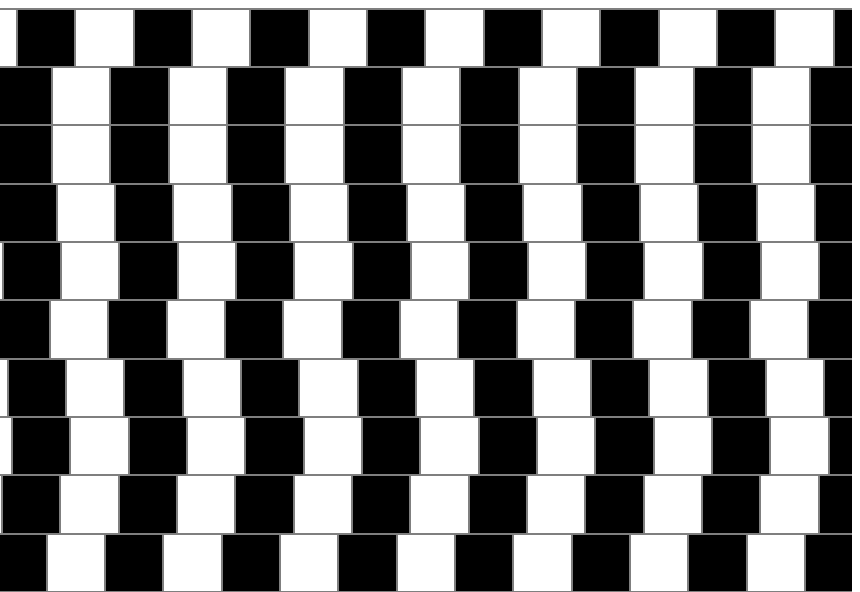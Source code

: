 \documentclass[border=5mm]{standalone}
\usepackage{luamplib}
\begin{document}
\begin{mplibcode}
beginfig(1);
    numeric u; u = 21;
picture strip;
strip = image(
    for i=-10 upto 10:
        fill unitsquare shifted (2i,0) scaled u;
        draw unitsquare shifted (2i,0) scaled u withcolor 1/2;
    endfor
    for i=0, 1:
        draw ((-20, i) -- (20, i)) scaled u withcolor 1/2;
    endfor
);
for i=0 upto 9:
    draw strip shifted (4 normaldeviate, i*u);
endfor
clip currentpicture to unitsquare shifted 1/2 left xscaled 29.2 yscaled 10 scaled u;
endfig;
\end{mplibcode}
\end{document}

